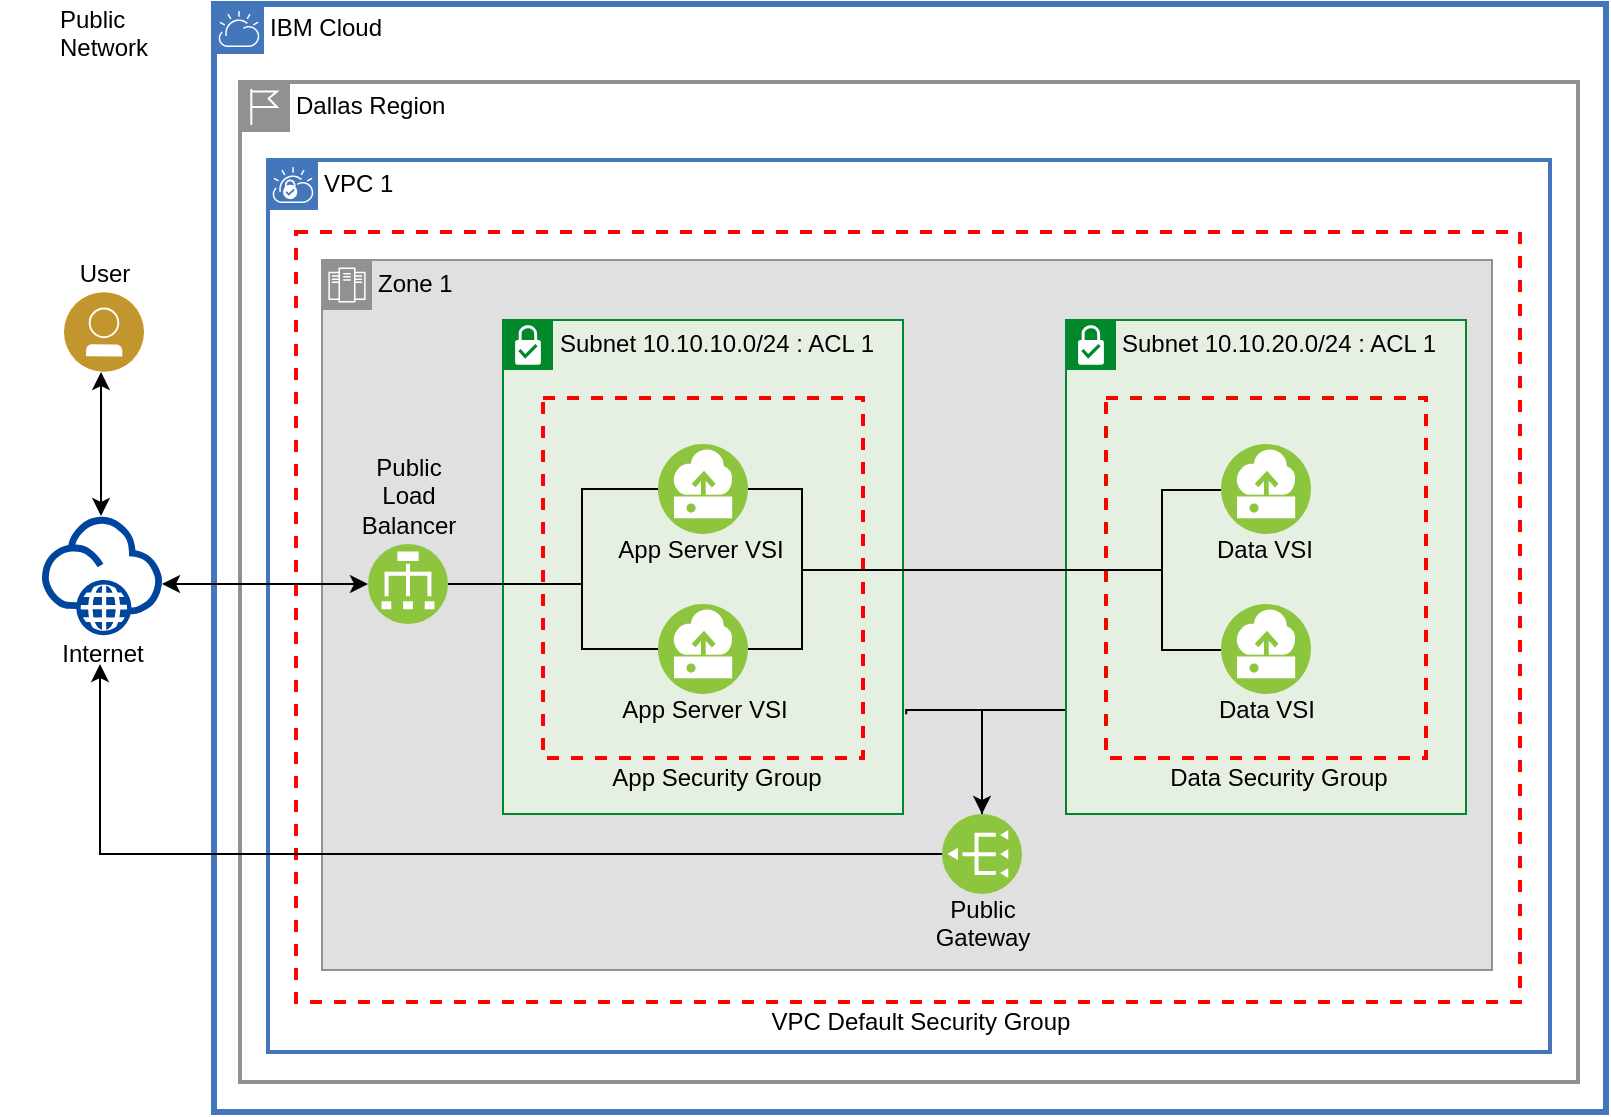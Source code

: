 <mxfile version="12.6.5" type="device"><diagram id="gla63Dk0FSsQ5Y3dld1r" name="Page-1"><mxGraphModel dx="786" dy="-342" grid="1" gridSize="10" guides="1" tooltips="1" connect="1" arrows="1" fold="1" page="1" pageScale="1" pageWidth="1169" pageHeight="827" math="0" shadow="0"><root><mxCell id="0"/><mxCell id="1" parent="0"/><mxCell id="bTNue8S2Y31426Qi5J3i-1" value="IBM Cloud" style="shape=mxgraph.ibm.box;prType=cloud;fontStyle=0;verticalAlign=top;align=left;spacingLeft=32;spacingTop=4;fillColor=none;rounded=0;whiteSpace=wrap;html=1;strokeColor=#4376BB;strokeWidth=3;dashed=0;container=1;spacing=-4;collapsible=0;" parent="1" vertex="1"><mxGeometry x="190" y="910" width="696" height="554" as="geometry"/></mxCell><mxCell id="bTNue8S2Y31426Qi5J3i-2" value="Dallas Region" style="shape=mxgraph.ibm.box;prType=region;fontStyle=0;verticalAlign=top;align=left;spacingLeft=32;spacingTop=4;fillColor=none;rounded=0;whiteSpace=wrap;html=1;strokeColor=#919191;strokeWidth=2;dashed=0;container=1;spacing=-4;collapsible=0;" parent="bTNue8S2Y31426Qi5J3i-1" vertex="1"><mxGeometry x="13" y="39" width="669" height="500" as="geometry"/></mxCell><mxCell id="bTNue8S2Y31426Qi5J3i-3" value="VPC 1" style="shape=mxgraph.ibm.box;prType=vpc;fontStyle=0;verticalAlign=top;align=left;spacingLeft=32;spacingTop=4;fillColor=none;rounded=0;whiteSpace=wrap;html=1;strokeColor=#4376BB;strokeWidth=2;dashed=0;container=1;spacing=-4;collapsible=0;" parent="bTNue8S2Y31426Qi5J3i-2" vertex="1"><mxGeometry x="14" y="39" width="641" height="446" as="geometry"/></mxCell><mxCell id="bTNue8S2Y31426Qi5J3i-4" value="Zone 1" style="shape=mxgraph.ibm.box;prType=zone;fontStyle=0;verticalAlign=top;align=left;spacingLeft=32;spacingTop=4;fillColor=#E0E0E0;rounded=0;whiteSpace=wrap;html=1;strokeColor=#919191;strokeWidth=1;dashed=0;container=1;spacing=-4;collapsible=0;" parent="bTNue8S2Y31426Qi5J3i-3" vertex="1"><mxGeometry x="27" y="50" width="585" height="355" as="geometry"/></mxCell><mxCell id="XaSCXYa27sTkaU6h_aRW-11" style="edgeStyle=orthogonalEdgeStyle;rounded=0;orthogonalLoop=1;jettySize=auto;html=1;exitX=0.5;exitY=0;exitDx=0;exitDy=0;endArrow=none;endFill=0;" edge="1" parent="bTNue8S2Y31426Qi5J3i-4" source="C-B6inx4KxPN2ot2ONpx-9"><mxGeometry relative="1" as="geometry"><mxPoint x="372" y="225" as="targetPoint"/><Array as="points"><mxPoint x="330" y="225"/></Array></mxGeometry></mxCell><mxCell id="XaSCXYa27sTkaU6h_aRW-12" style="edgeStyle=orthogonalEdgeStyle;rounded=0;orthogonalLoop=1;jettySize=auto;html=1;exitX=0.5;exitY=0;exitDx=0;exitDy=0;entryX=1.008;entryY=0.798;entryDx=0;entryDy=0;entryPerimeter=0;endArrow=none;endFill=6;startArrow=classic;startFill=6;" edge="1" parent="bTNue8S2Y31426Qi5J3i-4" source="C-B6inx4KxPN2ot2ONpx-9" target="bTNue8S2Y31426Qi5J3i-6"><mxGeometry relative="1" as="geometry"><Array as="points"><mxPoint x="330" y="225"/><mxPoint x="292" y="225"/></Array></mxGeometry></mxCell><mxCell id="C-B6inx4KxPN2ot2ONpx-9" value="&lt;div&gt;Public &lt;br&gt;&lt;/div&gt;&lt;div&gt;Gateway&lt;/div&gt;" style="aspect=fixed;perimeter=ellipsePerimeter;html=1;align=center;shadow=0;dashed=0;image;image=img/lib/ibm/vpc/PublicGateway.svg;fontColor=#000000;labelPosition=center;verticalLabelPosition=bottom;verticalAlign=top;fontSize=12;flipH=1;labelBackgroundColor=none;spacingTop=-6;" parent="bTNue8S2Y31426Qi5J3i-4" vertex="1"><mxGeometry x="310" y="277" width="40" height="40" as="geometry"/></mxCell><mxCell id="bTNue8S2Y31426Qi5J3i-6" value="Subnet 10.10.10.0/24 : ACL 1" style="shape=mxgraph.ibm.box;prType=subnet;fontStyle=0;verticalAlign=top;align=left;spacingLeft=32;spacingTop=4;fillColor=#E6F0E2;rounded=0;whiteSpace=wrap;html=1;strokeColor=#00882B;strokeWidth=1;dashed=0;container=1;spacing=-4;collapsible=0;" parent="bTNue8S2Y31426Qi5J3i-4" vertex="1"><mxGeometry x="90.5" y="30" width="200" height="247" as="geometry"/></mxCell><mxCell id="C-B6inx4KxPN2ot2ONpx-7" value="App Server VSI" style="aspect=fixed;perimeter=ellipsePerimeter;html=1;align=center;shadow=0;dashed=0;image;image=img/lib/ibm/vpc/Instance.svg;dashPattern=1 1;fontColor=#000000;fontSize=12;labelPosition=center;verticalLabelPosition=bottom;verticalAlign=top;imageBackground=none;labelBackgroundColor=none;spacingTop=-6;spacingLeft=-3;" parent="bTNue8S2Y31426Qi5J3i-6" vertex="1"><mxGeometry x="77.5" y="62.0" width="45" height="45" as="geometry"/></mxCell><mxCell id="C-B6inx4KxPN2ot2ONpx-8" value="App Server VSI" style="aspect=fixed;perimeter=ellipsePerimeter;html=1;align=center;shadow=0;dashed=0;image;image=img/lib/ibm/vpc/Instance.svg;dashPattern=1 1;fontColor=#000000;fontSize=12;labelPosition=center;verticalLabelPosition=bottom;verticalAlign=top;imageBackground=none;labelBackgroundColor=none;spacingTop=-6;spacingLeft=0;" parent="bTNue8S2Y31426Qi5J3i-6" vertex="1"><mxGeometry x="77.5" y="142.002" width="45" height="45" as="geometry"/></mxCell><mxCell id="XaSCXYa27sTkaU6h_aRW-14" value="&lt;div&gt;App Security Group&lt;br&gt;&lt;/div&gt;" style="fontStyle=0;verticalAlign=top;align=center;spacingTop=-4;fillColor=none;rounded=0;whiteSpace=wrap;html=1;strokeColor=#FF0000;strokeWidth=2;dashed=1;container=0;collapsible=0;spacingLeft=13;labelPosition=center;verticalLabelPosition=bottom;" vertex="1" parent="bTNue8S2Y31426Qi5J3i-6"><mxGeometry x="20" y="39" width="160" height="180" as="geometry"/></mxCell><mxCell id="XaSCXYa27sTkaU6h_aRW-2" style="edgeStyle=orthogonalEdgeStyle;rounded=0;orthogonalLoop=1;jettySize=auto;html=1;entryX=0;entryY=0.5;entryDx=0;entryDy=0;endArrow=none;endFill=0;exitX=1;exitY=0.5;exitDx=0;exitDy=0;" edge="1" parent="bTNue8S2Y31426Qi5J3i-4" source="C-B6inx4KxPN2ot2ONpx-17" target="C-B6inx4KxPN2ot2ONpx-7"><mxGeometry relative="1" as="geometry"><mxPoint x="60" y="185" as="sourcePoint"/><Array as="points"><mxPoint x="130" y="162"/><mxPoint x="130" y="115"/></Array></mxGeometry></mxCell><mxCell id="C-B6inx4KxPN2ot2ONpx-17" value="&lt;div&gt;Public &lt;br&gt;&lt;/div&gt;&lt;div&gt;Load &lt;br&gt;&lt;/div&gt;&lt;div&gt;Balancer&lt;/div&gt;" style="aspect=fixed;perimeter=ellipsePerimeter;html=1;align=center;shadow=0;dashed=0;image;image=img/lib/ibm/vpc/LoadBalancer.svg;labelPosition=center;verticalLabelPosition=top;verticalAlign=bottom;fontSize=12;spacingLeft=-1;labelBackgroundColor=none;" parent="bTNue8S2Y31426Qi5J3i-4" vertex="1"><mxGeometry x="23" y="142" width="40" height="40" as="geometry"/></mxCell><mxCell id="XaSCXYa27sTkaU6h_aRW-3" style="edgeStyle=orthogonalEdgeStyle;rounded=0;orthogonalLoop=1;jettySize=auto;html=1;exitX=0;exitY=0.5;exitDx=0;exitDy=0;endArrow=none;endFill=0;entryX=1;entryY=0.5;entryDx=0;entryDy=0;" edge="1" parent="bTNue8S2Y31426Qi5J3i-4" source="C-B6inx4KxPN2ot2ONpx-8" target="C-B6inx4KxPN2ot2ONpx-17"><mxGeometry relative="1" as="geometry"><mxPoint x="63" y="185" as="targetPoint"/><Array as="points"><mxPoint x="130" y="195"/><mxPoint x="130" y="162"/></Array></mxGeometry></mxCell><mxCell id="XaSCXYa27sTkaU6h_aRW-4" value="Subnet 10.10.20.0/24 : ACL 1" style="shape=mxgraph.ibm.box;prType=subnet;fontStyle=0;verticalAlign=top;align=left;spacingLeft=32;spacingTop=4;fillColor=#E6F0E2;rounded=0;whiteSpace=wrap;html=1;strokeColor=#00882B;strokeWidth=1;dashed=0;container=1;spacing=-4;collapsible=0;" vertex="1" parent="bTNue8S2Y31426Qi5J3i-4"><mxGeometry x="372" y="30" width="200" height="247" as="geometry"/></mxCell><mxCell id="XaSCXYa27sTkaU6h_aRW-5" value="Data VSI" style="aspect=fixed;perimeter=ellipsePerimeter;html=1;align=center;shadow=0;dashed=0;image;image=img/lib/ibm/vpc/Instance.svg;dashPattern=1 1;fontColor=#000000;fontSize=12;labelPosition=center;verticalLabelPosition=bottom;verticalAlign=top;imageBackground=none;labelBackgroundColor=none;spacingTop=-6;spacingLeft=-3;" vertex="1" parent="XaSCXYa27sTkaU6h_aRW-4"><mxGeometry x="77.5" y="62.0" width="45" height="45" as="geometry"/></mxCell><mxCell id="XaSCXYa27sTkaU6h_aRW-6" value="Data VSI" style="aspect=fixed;perimeter=ellipsePerimeter;html=1;align=center;shadow=0;dashed=0;image;image=img/lib/ibm/vpc/Instance.svg;dashPattern=1 1;fontColor=#000000;fontSize=12;labelPosition=center;verticalLabelPosition=bottom;verticalAlign=top;imageBackground=none;labelBackgroundColor=none;spacingTop=-6;spacingLeft=0;" vertex="1" parent="XaSCXYa27sTkaU6h_aRW-4"><mxGeometry x="77.5" y="142.002" width="45" height="45" as="geometry"/></mxCell><mxCell id="C-B6inx4KxPN2ot2ONpx-109" value="&lt;div&gt;Data Security Group&lt;br&gt;&lt;/div&gt;" style="fontStyle=0;verticalAlign=top;align=center;spacingTop=-4;fillColor=none;rounded=0;whiteSpace=wrap;html=1;strokeColor=#FF0000;strokeWidth=2;dashed=1;container=0;collapsible=0;spacingLeft=13;labelPosition=center;verticalLabelPosition=bottom;" parent="XaSCXYa27sTkaU6h_aRW-4" vertex="1"><mxGeometry x="20" y="39" width="160" height="180" as="geometry"/></mxCell><mxCell id="XaSCXYa27sTkaU6h_aRW-7" style="edgeStyle=orthogonalEdgeStyle;rounded=0;orthogonalLoop=1;jettySize=auto;html=1;exitX=1;exitY=0.5;exitDx=0;exitDy=0;endArrow=none;endFill=0;" edge="1" parent="bTNue8S2Y31426Qi5J3i-4" source="C-B6inx4KxPN2ot2ONpx-7" target="XaSCXYa27sTkaU6h_aRW-5"><mxGeometry relative="1" as="geometry"><Array as="points"><mxPoint x="240" y="115"/><mxPoint x="240" y="155"/><mxPoint x="420" y="155"/><mxPoint x="420" y="115"/></Array></mxGeometry></mxCell><mxCell id="XaSCXYa27sTkaU6h_aRW-8" style="edgeStyle=orthogonalEdgeStyle;rounded=0;orthogonalLoop=1;jettySize=auto;html=1;exitX=1;exitY=0.5;exitDx=0;exitDy=0;endArrow=none;endFill=0;" edge="1" parent="bTNue8S2Y31426Qi5J3i-4" source="C-B6inx4KxPN2ot2ONpx-8" target="XaSCXYa27sTkaU6h_aRW-6"><mxGeometry relative="1" as="geometry"><Array as="points"><mxPoint x="240" y="195"/><mxPoint x="240" y="155"/><mxPoint x="420" y="155"/><mxPoint x="420" y="195"/></Array></mxGeometry></mxCell><mxCell id="XaSCXYa27sTkaU6h_aRW-15" value="&lt;div&gt;VPC Default Security Group&lt;br&gt;&lt;/div&gt;" style="fontStyle=0;verticalAlign=top;align=center;spacingTop=-4;fillColor=none;rounded=0;whiteSpace=wrap;html=1;strokeColor=#FF0000;strokeWidth=2;dashed=1;container=0;collapsible=0;spacingLeft=13;labelPosition=center;verticalLabelPosition=bottom;" vertex="1" parent="bTNue8S2Y31426Qi5J3i-3"><mxGeometry x="14" y="36" width="612" height="385" as="geometry"/></mxCell><mxCell id="C-B6inx4KxPN2ot2ONpx-40" value="&lt;div&gt;Public&lt;/div&gt;&lt;div&gt; Network&lt;/div&gt;" style="shape=mxgraph.ibm.box;prType=public;fontStyle=0;verticalAlign=top;align=left;spacingLeft=32;spacingTop=0;fillColor=none;rounded=0;whiteSpace=wrap;html=1;strokeColor=#FFFFFF;strokeWidth=3;dashed=0;container=1;spacing=-4;collapsible=0;labelBackgroundColor=none;fontColor=#000000;" parent="1" vertex="1"><mxGeometry x="85" y="910" width="102" height="554" as="geometry"/></mxCell><mxCell id="C-B6inx4KxPN2ot2ONpx-36" value="User" style="aspect=fixed;perimeter=ellipsePerimeter;html=1;align=center;shadow=0;dashed=0;image;image=img/lib/ibm/users/user.svg;spacingTop=-5;labelPosition=center;verticalLabelPosition=top;verticalAlign=bottom;" parent="C-B6inx4KxPN2ot2ONpx-40" vertex="1"><mxGeometry x="30" y="144" width="40" height="40" as="geometry"/></mxCell><mxCell id="C-B6inx4KxPN2ot2ONpx-31" value="Internet" style="aspect=fixed;perimeter=ellipsePerimeter;html=1;align=center;shadow=0;dashed=0;image;image=img/lib/ibm/vpc/Internet.svg;labelPosition=center;verticalLabelPosition=bottom;verticalAlign=top;fontSize=12;spacingTop=-5;" parent="C-B6inx4KxPN2ot2ONpx-40" vertex="1"><mxGeometry x="19" y="256" width="60" height="60" as="geometry"/></mxCell><mxCell id="C-B6inx4KxPN2ot2ONpx-61" value="" style="html=1;labelBackgroundColor=#ffffff;startArrow=classic;startFill=1;startSize=6;endArrow=classic;endFill=1;endSize=6;jettySize=auto;orthogonalLoop=1;strokeWidth=1;fontSize=14;" parent="C-B6inx4KxPN2ot2ONpx-40" edge="1"><mxGeometry width="60" height="60" relative="1" as="geometry"><mxPoint x="48.5" y="256" as="sourcePoint"/><mxPoint x="48.5" y="184" as="targetPoint"/></mxGeometry></mxCell><mxCell id="C-B6inx4KxPN2ot2ONpx-56" value="" style="edgeStyle=elbowEdgeStyle;rounded=0;elbow=vertical;html=1;labelBackgroundColor=#ffffff;startArrow=classic;startFill=1;startSize=6;endArrow=classic;endFill=1;endSize=6;jettySize=auto;orthogonalLoop=1;strokeWidth=1;fontSize=14;entryX=0;entryY=0.5;entryDx=0;entryDy=0;" parent="1" edge="1" target="C-B6inx4KxPN2ot2ONpx-17"><mxGeometry width="60" height="60" relative="1" as="geometry"><mxPoint x="164" y="1200" as="sourcePoint"/><mxPoint x="548" y="1061" as="targetPoint"/><Array as="points"><mxPoint x="220" y="1200"/><mxPoint x="210" y="1187"/></Array></mxGeometry></mxCell><mxCell id="XaSCXYa27sTkaU6h_aRW-13" style="edgeStyle=orthogonalEdgeStyle;rounded=0;orthogonalLoop=1;jettySize=auto;html=1;exitX=0;exitY=0.5;exitDx=0;exitDy=0;endArrow=classic;endFill=6;" edge="1" parent="1" source="C-B6inx4KxPN2ot2ONpx-9"><mxGeometry relative="1" as="geometry"><mxPoint x="133" y="1240" as="targetPoint"/><Array as="points"><mxPoint x="133" y="1335"/></Array></mxGeometry></mxCell><mxCell id="dCvMZ2OZZOgdDhihUdpA-1" parent="0"/><mxCell id="dCvMZ2OZZOgdDhihUdpA-84" parent="0"/><mxCell id="dCvMZ2OZZOgdDhihUdpA-85" value="Connector" parent="0"/><mxCell id="dCvMZ2OZZOgdDhihUdpA-86" parent="0"/><mxCell id="dCvMZ2OZZOgdDhihUdpA-87" value="Connector" parent="0"/><mxCell id="dCvMZ2OZZOgdDhihUdpA-88" parent="0"/><mxCell id="dCvMZ2OZZOgdDhihUdpA-89" parent="0"/><mxCell id="dCvMZ2OZZOgdDhihUdpA-90" value="Connector" parent="0"/><mxCell id="dCvMZ2OZZOgdDhihUdpA-91" parent="0"/><mxCell id="dCvMZ2OZZOgdDhihUdpA-92" value="Connector" parent="0"/></root></mxGraphModel></diagram></mxfile>